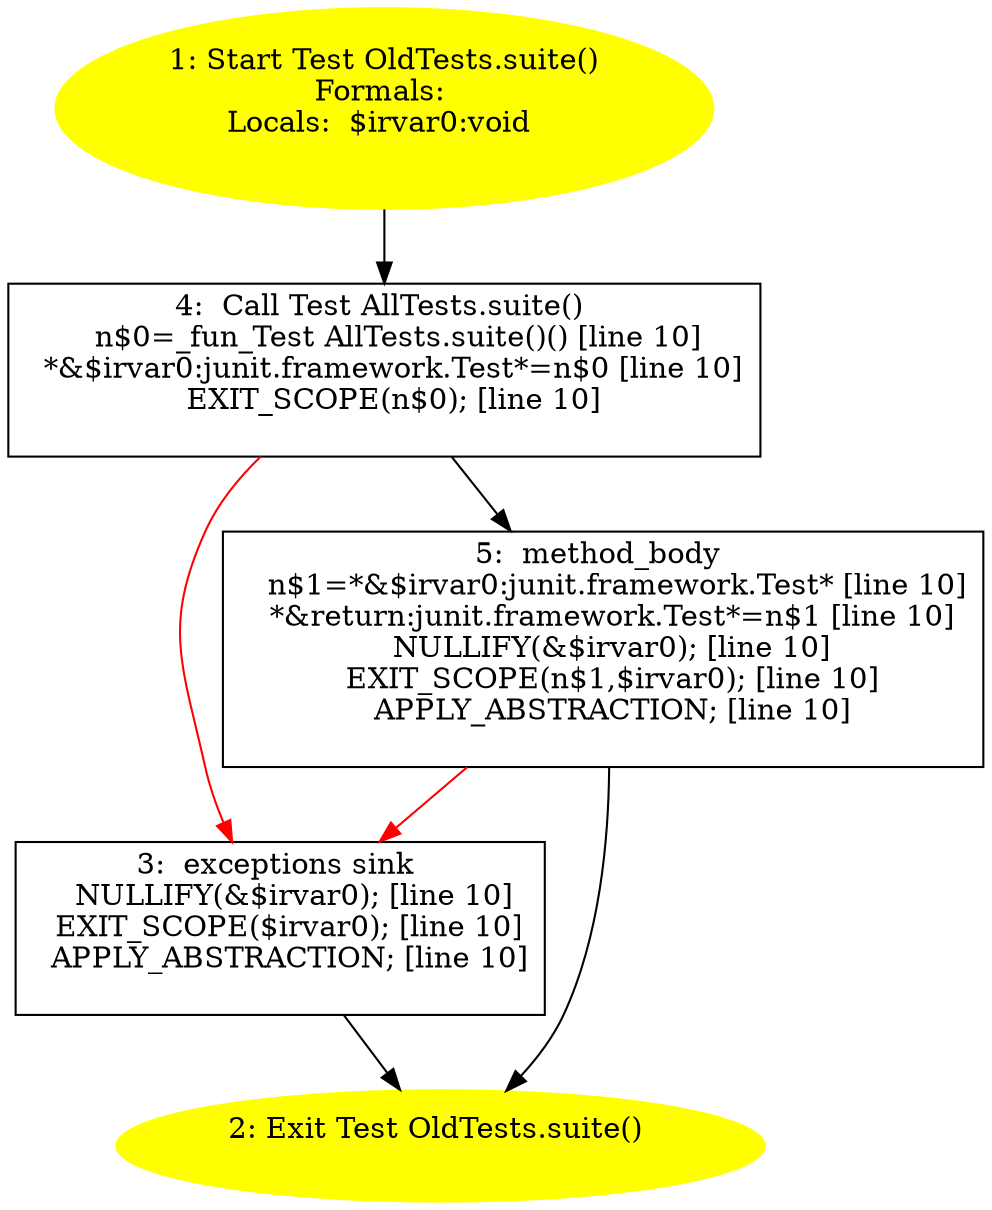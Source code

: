 /* @generated */
digraph cfg {
"org.junit.tests.junit3compatibility.OldTests.suite():junit.framework.Test.5c6b83f4cea21218c010036fb28f8158_1" [label="1: Start Test OldTests.suite()\nFormals: \nLocals:  $irvar0:void \n  " color=yellow style=filled]
	

	 "org.junit.tests.junit3compatibility.OldTests.suite():junit.framework.Test.5c6b83f4cea21218c010036fb28f8158_1" -> "org.junit.tests.junit3compatibility.OldTests.suite():junit.framework.Test.5c6b83f4cea21218c010036fb28f8158_4" ;
"org.junit.tests.junit3compatibility.OldTests.suite():junit.framework.Test.5c6b83f4cea21218c010036fb28f8158_2" [label="2: Exit Test OldTests.suite() \n  " color=yellow style=filled]
	

"org.junit.tests.junit3compatibility.OldTests.suite():junit.framework.Test.5c6b83f4cea21218c010036fb28f8158_3" [label="3:  exceptions sink \n   NULLIFY(&$irvar0); [line 10]\n  EXIT_SCOPE($irvar0); [line 10]\n  APPLY_ABSTRACTION; [line 10]\n " shape="box"]
	

	 "org.junit.tests.junit3compatibility.OldTests.suite():junit.framework.Test.5c6b83f4cea21218c010036fb28f8158_3" -> "org.junit.tests.junit3compatibility.OldTests.suite():junit.framework.Test.5c6b83f4cea21218c010036fb28f8158_2" ;
"org.junit.tests.junit3compatibility.OldTests.suite():junit.framework.Test.5c6b83f4cea21218c010036fb28f8158_4" [label="4:  Call Test AllTests.suite() \n   n$0=_fun_Test AllTests.suite()() [line 10]\n  *&$irvar0:junit.framework.Test*=n$0 [line 10]\n  EXIT_SCOPE(n$0); [line 10]\n " shape="box"]
	

	 "org.junit.tests.junit3compatibility.OldTests.suite():junit.framework.Test.5c6b83f4cea21218c010036fb28f8158_4" -> "org.junit.tests.junit3compatibility.OldTests.suite():junit.framework.Test.5c6b83f4cea21218c010036fb28f8158_5" ;
	 "org.junit.tests.junit3compatibility.OldTests.suite():junit.framework.Test.5c6b83f4cea21218c010036fb28f8158_4" -> "org.junit.tests.junit3compatibility.OldTests.suite():junit.framework.Test.5c6b83f4cea21218c010036fb28f8158_3" [color="red" ];
"org.junit.tests.junit3compatibility.OldTests.suite():junit.framework.Test.5c6b83f4cea21218c010036fb28f8158_5" [label="5:  method_body \n   n$1=*&$irvar0:junit.framework.Test* [line 10]\n  *&return:junit.framework.Test*=n$1 [line 10]\n  NULLIFY(&$irvar0); [line 10]\n  EXIT_SCOPE(n$1,$irvar0); [line 10]\n  APPLY_ABSTRACTION; [line 10]\n " shape="box"]
	

	 "org.junit.tests.junit3compatibility.OldTests.suite():junit.framework.Test.5c6b83f4cea21218c010036fb28f8158_5" -> "org.junit.tests.junit3compatibility.OldTests.suite():junit.framework.Test.5c6b83f4cea21218c010036fb28f8158_2" ;
	 "org.junit.tests.junit3compatibility.OldTests.suite():junit.framework.Test.5c6b83f4cea21218c010036fb28f8158_5" -> "org.junit.tests.junit3compatibility.OldTests.suite():junit.framework.Test.5c6b83f4cea21218c010036fb28f8158_3" [color="red" ];
}

